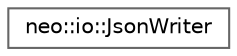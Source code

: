 digraph "Graphical Class Hierarchy"
{
 // LATEX_PDF_SIZE
  bgcolor="transparent";
  edge [fontname=Helvetica,fontsize=10,labelfontname=Helvetica,labelfontsize=10];
  node [fontname=Helvetica,fontsize=10,shape=box,height=0.2,width=0.4];
  rankdir="LR";
  Node0 [id="Node000000",label="neo::io::JsonWriter",height=0.2,width=0.4,color="grey40", fillcolor="white", style="filled",URL="$classneo_1_1io_1_1_json_writer.html",tooltip="Writes primitive types and complex objects to a JSON value."];
}
